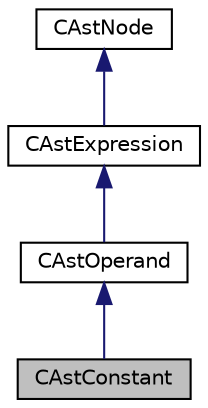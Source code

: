 digraph "CAstConstant"
{
  edge [fontname="Helvetica",fontsize="10",labelfontname="Helvetica",labelfontsize="10"];
  node [fontname="Helvetica",fontsize="10",shape=record];
  Node0 [label="CAstConstant",height=0.2,width=0.4,color="black", fillcolor="grey75", style="filled", fontcolor="black"];
  Node1 -> Node0 [dir="back",color="midnightblue",fontsize="10",style="solid",fontname="Helvetica"];
  Node1 [label="CAstOperand",height=0.2,width=0.4,color="black", fillcolor="white", style="filled",URL="$classCAstOperand.html",tooltip="AST operand node. "];
  Node2 -> Node1 [dir="back",color="midnightblue",fontsize="10",style="solid",fontname="Helvetica"];
  Node2 [label="CAstExpression",height=0.2,width=0.4,color="black", fillcolor="white", style="filled",URL="$classCAstExpression.html",tooltip="AST expression node. "];
  Node3 -> Node2 [dir="back",color="midnightblue",fontsize="10",style="solid",fontname="Helvetica"];
  Node3 [label="CAstNode",height=0.2,width=0.4,color="black", fillcolor="white", style="filled",URL="$classCAstNode.html",tooltip="AST base node. "];
}
